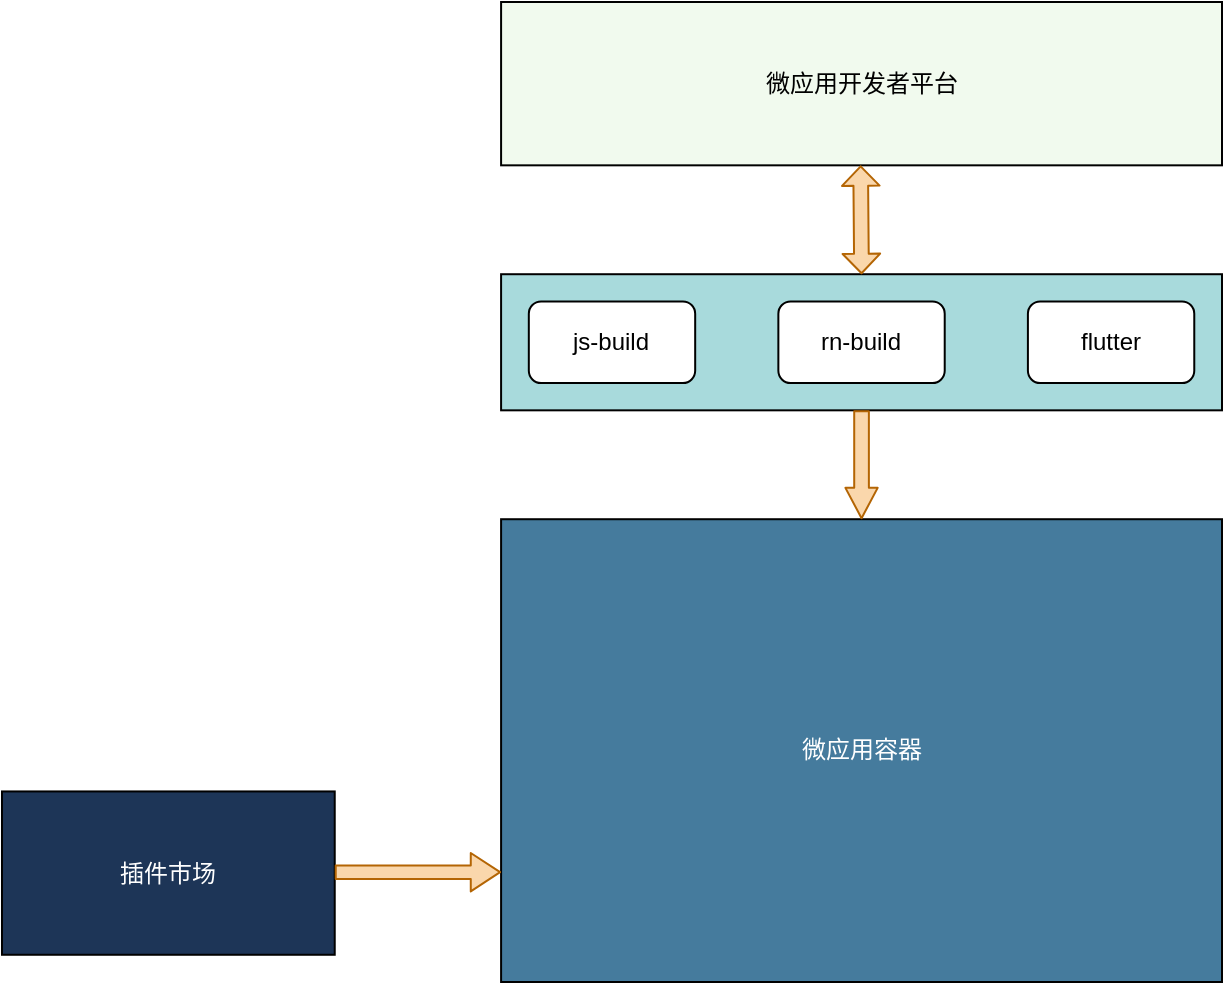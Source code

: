 <mxfile version="14.5.3" type="github">
  <diagram id="NWvxv5slXEGg1pp224bK" name="第 1 页">
    <mxGraphModel dx="1426" dy="711" grid="1" gridSize="10" guides="1" tooltips="1" connect="1" arrows="1" fold="1" page="1" pageScale="1" pageWidth="800" pageHeight="600" math="0" shadow="0">
      <root>
        <mxCell id="0" />
        <mxCell id="1" parent="0" />
        <mxCell id="UYbARQVQlxlr2u81fWyV-15" value="" style="group" vertex="1" connectable="0" parent="1">
          <mxGeometry x="110" y="50" width="610" height="490" as="geometry" />
        </mxCell>
        <mxCell id="UYbARQVQlxlr2u81fWyV-1" value="微应用开发者平台" style="rounded=0;whiteSpace=wrap;html=1;fillColor=#F1FAEE;" vertex="1" parent="UYbARQVQlxlr2u81fWyV-15">
          <mxGeometry x="249.545" width="360.455" height="81.667" as="geometry" />
        </mxCell>
        <mxCell id="UYbARQVQlxlr2u81fWyV-2" value="微应用容器" style="rounded=0;whiteSpace=wrap;html=1;fillColor=#457B9D;fontColor=#FFFFFF;" vertex="1" parent="UYbARQVQlxlr2u81fWyV-15">
          <mxGeometry x="249.545" y="258.611" width="360.455" height="231.389" as="geometry" />
        </mxCell>
        <mxCell id="UYbARQVQlxlr2u81fWyV-3" value="插件市场" style="rounded=0;whiteSpace=wrap;html=1;fillColor=#1D3557;fontColor=#FFFFFF;" vertex="1" parent="UYbARQVQlxlr2u81fWyV-15">
          <mxGeometry y="394.722" width="166.364" height="81.667" as="geometry" />
        </mxCell>
        <mxCell id="UYbARQVQlxlr2u81fWyV-4" value="" style="rounded=0;whiteSpace=wrap;html=1;fillColor=#A8DADC;" vertex="1" parent="UYbARQVQlxlr2u81fWyV-15">
          <mxGeometry x="249.545" y="136.111" width="360.455" height="68.056" as="geometry" />
        </mxCell>
        <mxCell id="UYbARQVQlxlr2u81fWyV-5" value="js-build" style="rounded=1;whiteSpace=wrap;html=1;" vertex="1" parent="UYbARQVQlxlr2u81fWyV-15">
          <mxGeometry x="263.409" y="149.722" width="83.182" height="40.833" as="geometry" />
        </mxCell>
        <mxCell id="UYbARQVQlxlr2u81fWyV-6" value="rn-build" style="rounded=1;whiteSpace=wrap;html=1;" vertex="1" parent="UYbARQVQlxlr2u81fWyV-15">
          <mxGeometry x="388.182" y="149.722" width="83.182" height="40.833" as="geometry" />
        </mxCell>
        <mxCell id="UYbARQVQlxlr2u81fWyV-7" value="flutter" style="rounded=1;whiteSpace=wrap;html=1;" vertex="1" parent="UYbARQVQlxlr2u81fWyV-15">
          <mxGeometry x="512.955" y="149.722" width="83.182" height="40.833" as="geometry" />
        </mxCell>
        <mxCell id="UYbARQVQlxlr2u81fWyV-10" value="" style="shape=flexArrow;endArrow=classic;html=1;width=7.333;endSize=4.727;endWidth=7.778;exitX=0.5;exitY=1;exitDx=0;exitDy=0;fillColor=#fad7ac;strokeColor=#b46504;" edge="1" parent="UYbARQVQlxlr2u81fWyV-15" source="UYbARQVQlxlr2u81fWyV-4">
          <mxGeometry width="50" height="50" relative="1" as="geometry">
            <mxPoint x="429.773" y="217.778" as="sourcePoint" />
            <mxPoint x="429.773" y="258.611" as="targetPoint" />
          </mxGeometry>
        </mxCell>
        <mxCell id="UYbARQVQlxlr2u81fWyV-11" value="" style="shape=flexArrow;endArrow=classic;startArrow=classic;html=1;width=7.333;startSize=2.907;startWidth=10.444;endWidth=10.444;endSize=2.907;fillColor=#fad7ac;strokeColor=#b46504;" edge="1" parent="UYbARQVQlxlr2u81fWyV-15">
          <mxGeometry width="50" height="50" relative="1" as="geometry">
            <mxPoint x="429.773" y="136.111" as="sourcePoint" />
            <mxPoint x="429.315" y="81.667" as="targetPoint" />
          </mxGeometry>
        </mxCell>
        <mxCell id="UYbARQVQlxlr2u81fWyV-14" value="" style="shape=flexArrow;endArrow=classic;html=1;width=6.667;endSize=4.553;endWidth=11.556;fillColor=#fad7ac;strokeColor=#b46504;" edge="1" parent="UYbARQVQlxlr2u81fWyV-15">
          <mxGeometry width="50" height="50" relative="1" as="geometry">
            <mxPoint x="166.364" y="435.106" as="sourcePoint" />
            <mxPoint x="249.545" y="435.106" as="targetPoint" />
          </mxGeometry>
        </mxCell>
      </root>
    </mxGraphModel>
  </diagram>
</mxfile>
